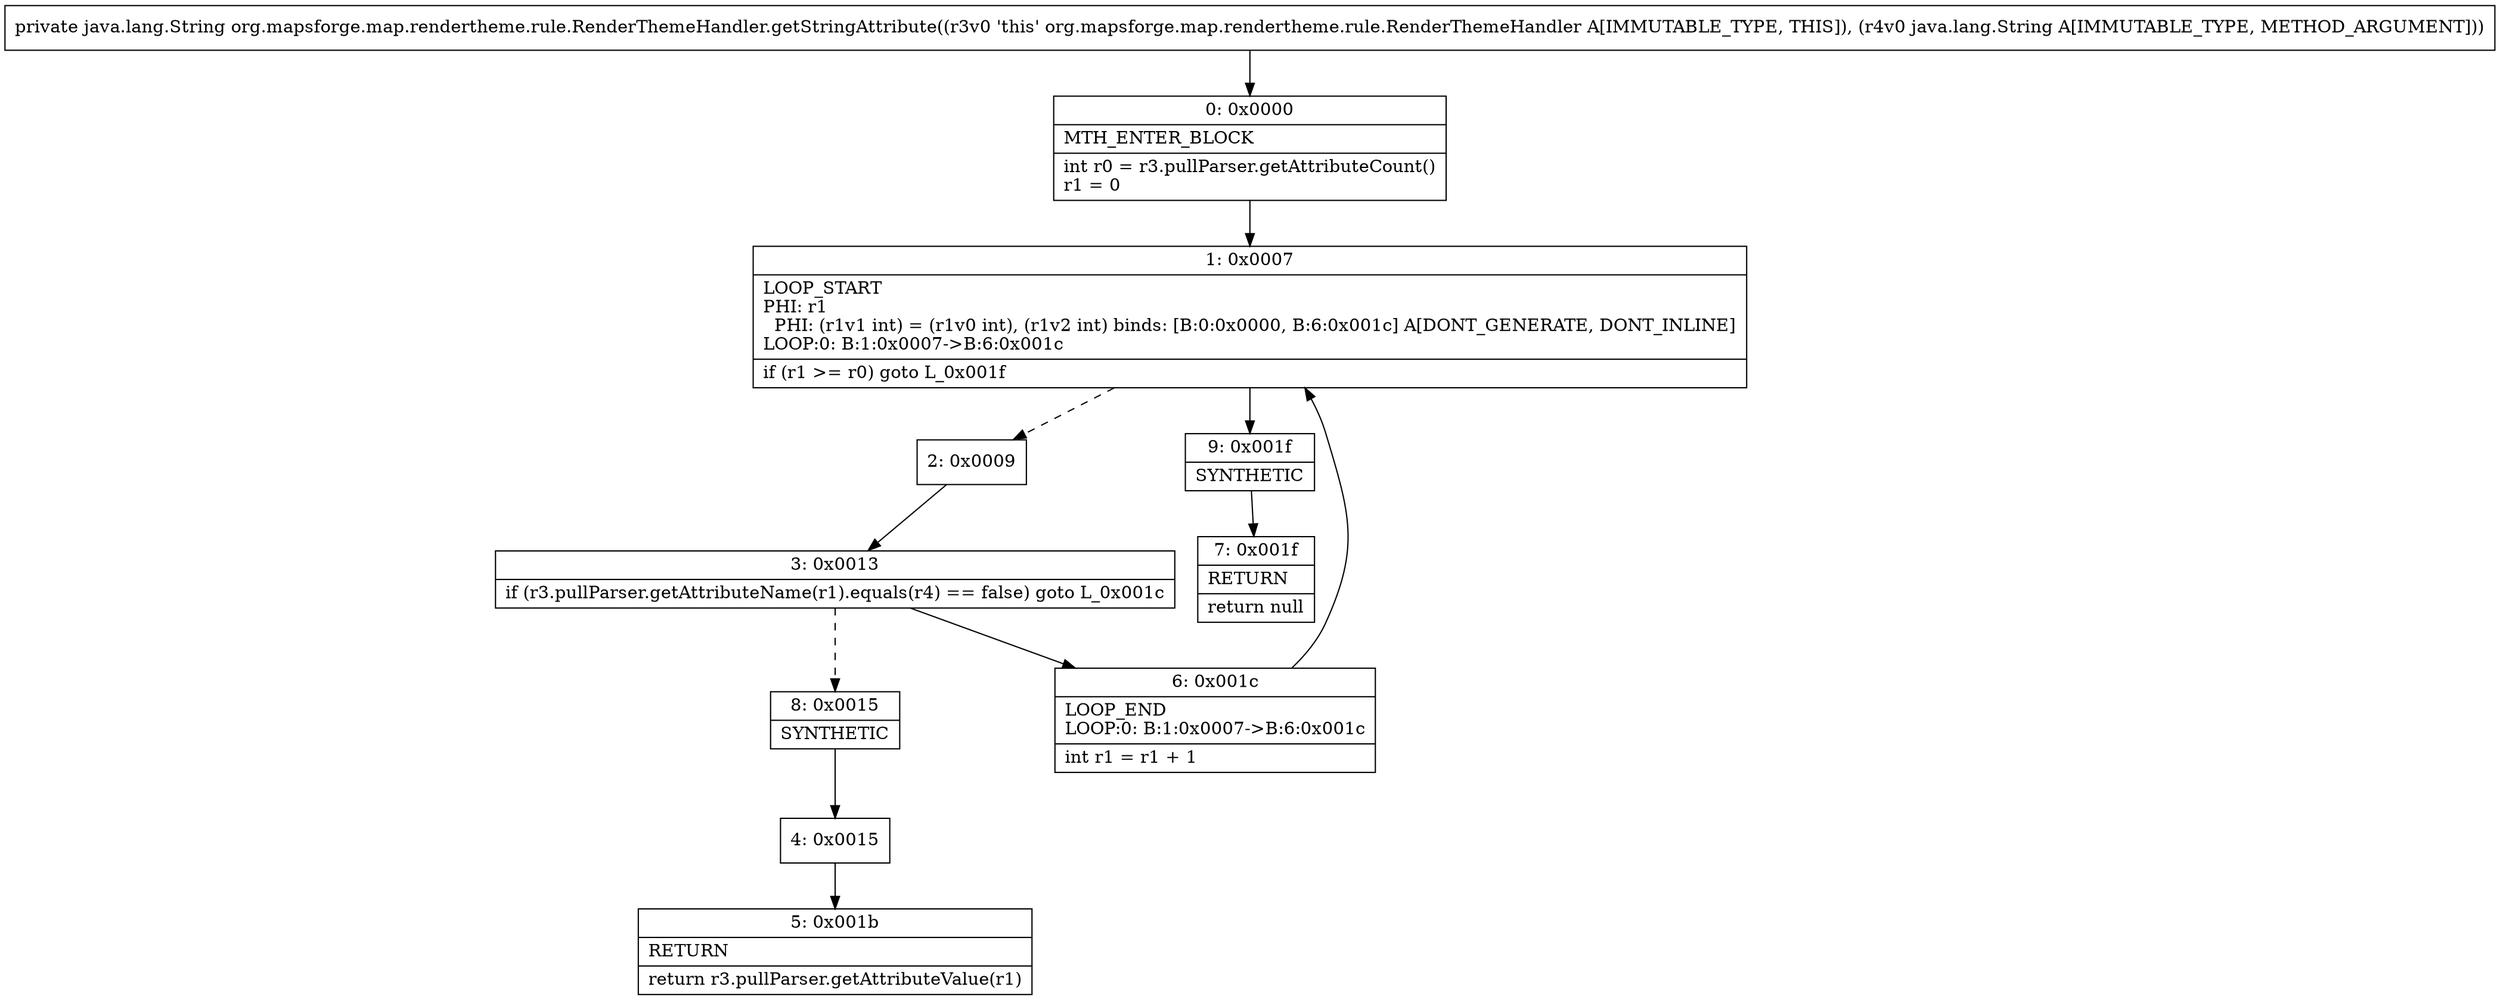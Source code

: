 digraph "CFG fororg.mapsforge.map.rendertheme.rule.RenderThemeHandler.getStringAttribute(Ljava\/lang\/String;)Ljava\/lang\/String;" {
Node_0 [shape=record,label="{0\:\ 0x0000|MTH_ENTER_BLOCK\l|int r0 = r3.pullParser.getAttributeCount()\lr1 = 0\l}"];
Node_1 [shape=record,label="{1\:\ 0x0007|LOOP_START\lPHI: r1 \l  PHI: (r1v1 int) = (r1v0 int), (r1v2 int) binds: [B:0:0x0000, B:6:0x001c] A[DONT_GENERATE, DONT_INLINE]\lLOOP:0: B:1:0x0007\-\>B:6:0x001c\l|if (r1 \>= r0) goto L_0x001f\l}"];
Node_2 [shape=record,label="{2\:\ 0x0009}"];
Node_3 [shape=record,label="{3\:\ 0x0013|if (r3.pullParser.getAttributeName(r1).equals(r4) == false) goto L_0x001c\l}"];
Node_4 [shape=record,label="{4\:\ 0x0015}"];
Node_5 [shape=record,label="{5\:\ 0x001b|RETURN\l|return r3.pullParser.getAttributeValue(r1)\l}"];
Node_6 [shape=record,label="{6\:\ 0x001c|LOOP_END\lLOOP:0: B:1:0x0007\-\>B:6:0x001c\l|int r1 = r1 + 1\l}"];
Node_7 [shape=record,label="{7\:\ 0x001f|RETURN\l|return null\l}"];
Node_8 [shape=record,label="{8\:\ 0x0015|SYNTHETIC\l}"];
Node_9 [shape=record,label="{9\:\ 0x001f|SYNTHETIC\l}"];
MethodNode[shape=record,label="{private java.lang.String org.mapsforge.map.rendertheme.rule.RenderThemeHandler.getStringAttribute((r3v0 'this' org.mapsforge.map.rendertheme.rule.RenderThemeHandler A[IMMUTABLE_TYPE, THIS]), (r4v0 java.lang.String A[IMMUTABLE_TYPE, METHOD_ARGUMENT])) }"];
MethodNode -> Node_0;
Node_0 -> Node_1;
Node_1 -> Node_2[style=dashed];
Node_1 -> Node_9;
Node_2 -> Node_3;
Node_3 -> Node_6;
Node_3 -> Node_8[style=dashed];
Node_4 -> Node_5;
Node_6 -> Node_1;
Node_8 -> Node_4;
Node_9 -> Node_7;
}

